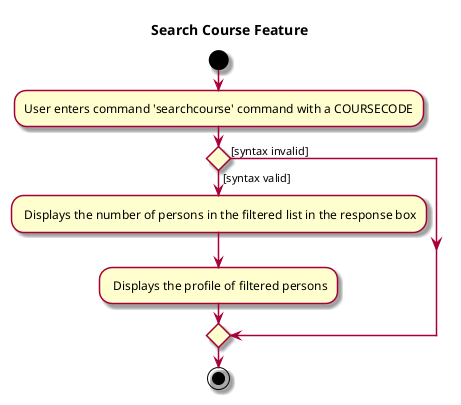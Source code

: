 @startuml

skin rose

title Search Course Feature


start

:User enters command 'searchcourse' command with a COURSECODE;


if () then ([syntax valid])
    : Displays the number of persons in the filtered list in the response box;
    : Displays the profile of filtered persons;
else ([syntax invalid])
  endif

stop

@enduml
